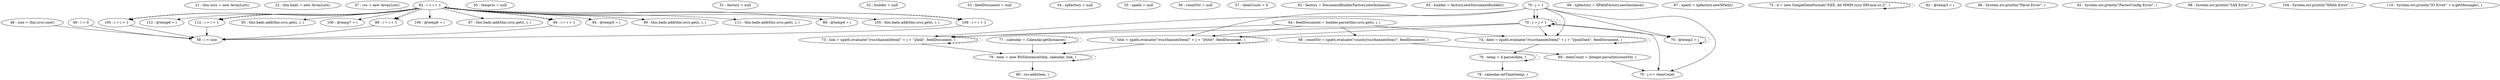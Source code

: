 digraph G {
"21 : this.srcs = new ArrayList()"
"22 : this.bads = new ArrayList()"
"47 : rss = new ArrayList()"
"48 : size = this.srcs.size()"
"48 : size = this.srcs.size()" -> "58 : i < size"
"49 : i = 0"
"49 : i = 0" -> "58 : i < size"
"50 : temprss = null"
"51 : factory = null"
"52 : builder = null"
"53 : feedDocument = null"
"54 : xpfactory = null"
"55 : xpath = null"
"56 : countStr = null"
"57 : itemCount = 0"
"58 : i < size"
"62 : factory = DocumentBuilderFactory.newInstance()"
"63 : builder = factory.newDocumentBuilder()"
"64 : feedDocument = builder.parse(this.srcs.get(i, ), )"
"64 : feedDocument = builder.parse(this.srcs.get(i, ), )" -> "72 : title = xpath.evaluate(\"/rss/channel/item[\" + j + \"]/title\", feedDocument, )"
"64 : feedDocument = builder.parse(this.srcs.get(i, ), )" -> "74 : date = xpath.evaluate(\"/rss/channel/item[\" + j + \"]/pubDate\", feedDocument, )"
"64 : feedDocument = builder.parse(this.srcs.get(i, ), )" -> "73 : link = xpath.evaluate(\"/rss/channel/item[\" + j + \"]/link\", feedDocument, )"
"64 : feedDocument = builder.parse(this.srcs.get(i, ), )" -> "68 : countStr = xpath.evaluate(\"count(/rss/channel/item)\", feedDocument, )"
"66 : xpfactory = XPathFactory.newInstance()"
"67 : xpath = xpfactory.newXPath()"
"68 : countStr = xpath.evaluate(\"count(/rss/channel/item)\", feedDocument, )"
"68 : countStr = xpath.evaluate(\"count(/rss/channel/item)\", feedDocument, )" -> "69 : itemCount = Integer.parseInt(countStr, )"
"69 : itemCount = Integer.parseInt(countStr, )"
"69 : itemCount = Integer.parseInt(countStr, )" -> "70 : j <= itemCount"
"58 : i < size"
"70 : j = 1"
"70 : j = 1" -> "72 : title = xpath.evaluate(\"/rss/channel/item[\" + j + \"]/title\", feedDocument, )"
"70 : j = 1" -> "74 : date = xpath.evaluate(\"/rss/channel/item[\" + j + \"]/pubDate\", feedDocument, )"
"70 : j = 1" -> "73 : link = xpath.evaluate(\"/rss/channel/item[\" + j + \"]/link\", feedDocument, )"
"70 : j = 1" -> "70 : j <= itemCount"
"70 : j = 1" -> "70 : @temp2 = j"
"70 : j = 1" -> "70 : j = j + 1"
"70 : j = 1" -> "70 : j = j + 1" [style=dashed]
"70 : j <= itemCount"
"72 : title = xpath.evaluate(\"/rss/channel/item[\" + j + \"]/title\", feedDocument, )"
"72 : title = xpath.evaluate(\"/rss/channel/item[\" + j + \"]/title\", feedDocument, )" -> "79 : item = new RSSInstance(title, calendar, link, )"
"72 : title = xpath.evaluate(\"/rss/channel/item[\" + j + \"]/title\", feedDocument, )" -> "72 : title = xpath.evaluate(\"/rss/channel/item[\" + j + \"]/title\", feedDocument, )" [style=dashed]
"73 : link = xpath.evaluate(\"/rss/channel/item[\" + j + \"]/link\", feedDocument, )"
"73 : link = xpath.evaluate(\"/rss/channel/item[\" + j + \"]/link\", feedDocument, )" -> "79 : item = new RSSInstance(title, calendar, link, )"
"73 : link = xpath.evaluate(\"/rss/channel/item[\" + j + \"]/link\", feedDocument, )" -> "73 : link = xpath.evaluate(\"/rss/channel/item[\" + j + \"]/link\", feedDocument, )" [style=dashed]
"74 : date = xpath.evaluate(\"/rss/channel/item[\" + j + \"]/pubDate\", feedDocument, )"
"74 : date = xpath.evaluate(\"/rss/channel/item[\" + j + \"]/pubDate\", feedDocument, )" -> "76 : temp = d.parse(date, )"
"74 : date = xpath.evaluate(\"/rss/channel/item[\" + j + \"]/pubDate\", feedDocument, )" -> "74 : date = xpath.evaluate(\"/rss/channel/item[\" + j + \"]/pubDate\", feedDocument, )" [style=dashed]
"75 : d = new SimpleDateFormat(\"EEE, dd MMM yyyy HH:mm:ss Z\", )"
"75 : d = new SimpleDateFormat(\"EEE, dd MMM yyyy HH:mm:ss Z\", )" -> "75 : d = new SimpleDateFormat(\"EEE, dd MMM yyyy HH:mm:ss Z\", )" [style=dashed]
"76 : temp = d.parse(date, )"
"76 : temp = d.parse(date, )" -> "78 : calendar.setTime(temp, )"
"76 : temp = d.parse(date, )" -> "76 : temp = d.parse(date, )" [style=dashed]
"77 : calendar = Calendar.getInstance()"
"77 : calendar = Calendar.getInstance()" -> "79 : item = new RSSInstance(title, calendar, link, )"
"77 : calendar = Calendar.getInstance()" -> "77 : calendar = Calendar.getInstance()" [style=dashed]
"78 : calendar.setTime(temp, )"
"79 : item = new RSSInstance(title, calendar, link, )"
"79 : item = new RSSInstance(title, calendar, link, )" -> "80 : rss.add(item, )"
"79 : item = new RSSInstance(title, calendar, link, )" -> "79 : item = new RSSInstance(title, calendar, link, )" [style=dashed]
"80 : rss.add(item, )"
"70 : @temp2 = j"
"70 : @temp2 = j" -> "70 : @temp2 = j" [style=dashed]
"70 : j = j + 1"
"70 : j = j + 1" -> "72 : title = xpath.evaluate(\"/rss/channel/item[\" + j + \"]/title\", feedDocument, )"
"70 : j = j + 1" -> "74 : date = xpath.evaluate(\"/rss/channel/item[\" + j + \"]/pubDate\", feedDocument, )"
"70 : j = j + 1" -> "73 : link = xpath.evaluate(\"/rss/channel/item[\" + j + \"]/link\", feedDocument, )"
"70 : j = j + 1" -> "70 : j <= itemCount"
"70 : j = j + 1" -> "70 : @temp2 = j"
"70 : j = j + 1" -> "70 : j = j + 1"
"70 : j = j + 1" -> "70 : j = j + 1" [style=dashed]
"82 : @temp3 = i"
"82 : i = i + 1"
"82 : i = i + 1" -> "100 : i = i + 1"
"82 : i = i + 1" -> "112 : @temp8 = i"
"82 : i = i + 1" -> "112 : i = i + 1"
"82 : i = i + 1" -> "93 : this.bads.add(this.srcs.get(i, ), )"
"82 : i = i + 1" -> "106 : @temp7 = i"
"82 : i = i + 1" -> "88 : i = i + 1"
"82 : i = i + 1" -> "100 : @temp6 = i"
"82 : i = i + 1" -> "87 : this.bads.add(this.srcs.get(i, ), )"
"82 : i = i + 1" -> "94 : i = i + 1"
"82 : i = i + 1" -> "94 : @temp5 = i"
"82 : i = i + 1" -> "99 : this.bads.add(this.srcs.get(i, ), )"
"82 : i = i + 1" -> "111 : this.bads.add(this.srcs.get(i, ), )"
"82 : i = i + 1" -> "88 : @temp4 = i"
"82 : i = i + 1" -> "105 : this.bads.add(this.srcs.get(i, ), )"
"82 : i = i + 1" -> "106 : i = i + 1"
"82 : i = i + 1" -> "94 : i = i + 1" [style=dashed]
"82 : i = i + 1" -> "100 : i = i + 1" [style=dashed]
"82 : i = i + 1" -> "112 : i = i + 1" [style=dashed]
"82 : i = i + 1" -> "106 : i = i + 1" [style=dashed]
"82 : i = i + 1" -> "88 : i = i + 1" [style=dashed]
"86 : System.err.println(\"Parse Error\", )"
"87 : this.bads.add(this.srcs.get(i, ), )"
"88 : @temp4 = i"
"88 : i = i + 1"
"88 : i = i + 1" -> "58 : i < size"
"92 : System.err.println(\"ParserConfig Error\", )"
"93 : this.bads.add(this.srcs.get(i, ), )"
"94 : @temp5 = i"
"94 : i = i + 1"
"94 : i = i + 1" -> "58 : i < size"
"98 : System.err.println(\"SAX Error\", )"
"99 : this.bads.add(this.srcs.get(i, ), )"
"100 : @temp6 = i"
"100 : i = i + 1"
"100 : i = i + 1" -> "58 : i < size"
"104 : System.err.println(\"XPath Error\", )"
"105 : this.bads.add(this.srcs.get(i, ), )"
"106 : @temp7 = i"
"106 : i = i + 1"
"106 : i = i + 1" -> "58 : i < size"
"110 : System.err.println(\"IO Error\" + e.getMessage(), )"
"111 : this.bads.add(this.srcs.get(i, ), )"
"112 : @temp8 = i"
"112 : i = i + 1"
"112 : i = i + 1" -> "58 : i < size"
}
